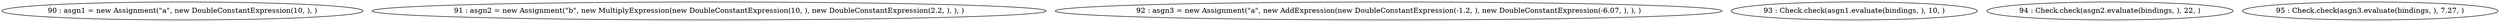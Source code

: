 digraph G {
"90 : asgn1 = new Assignment(\"a\", new DoubleConstantExpression(10, ), )"
"91 : asgn2 = new Assignment(\"b\", new MultiplyExpression(new DoubleConstantExpression(10, ), new DoubleConstantExpression(2.2, ), ), )"
"92 : asgn3 = new Assignment(\"a\", new AddExpression(new DoubleConstantExpression(-1.2, ), new DoubleConstantExpression(-6.07, ), ), )"
"93 : Check.check(asgn1.evaluate(bindings, ), 10, )"
"94 : Check.check(asgn2.evaluate(bindings, ), 22, )"
"95 : Check.check(asgn3.evaluate(bindings, ), 7.27, )"
}
